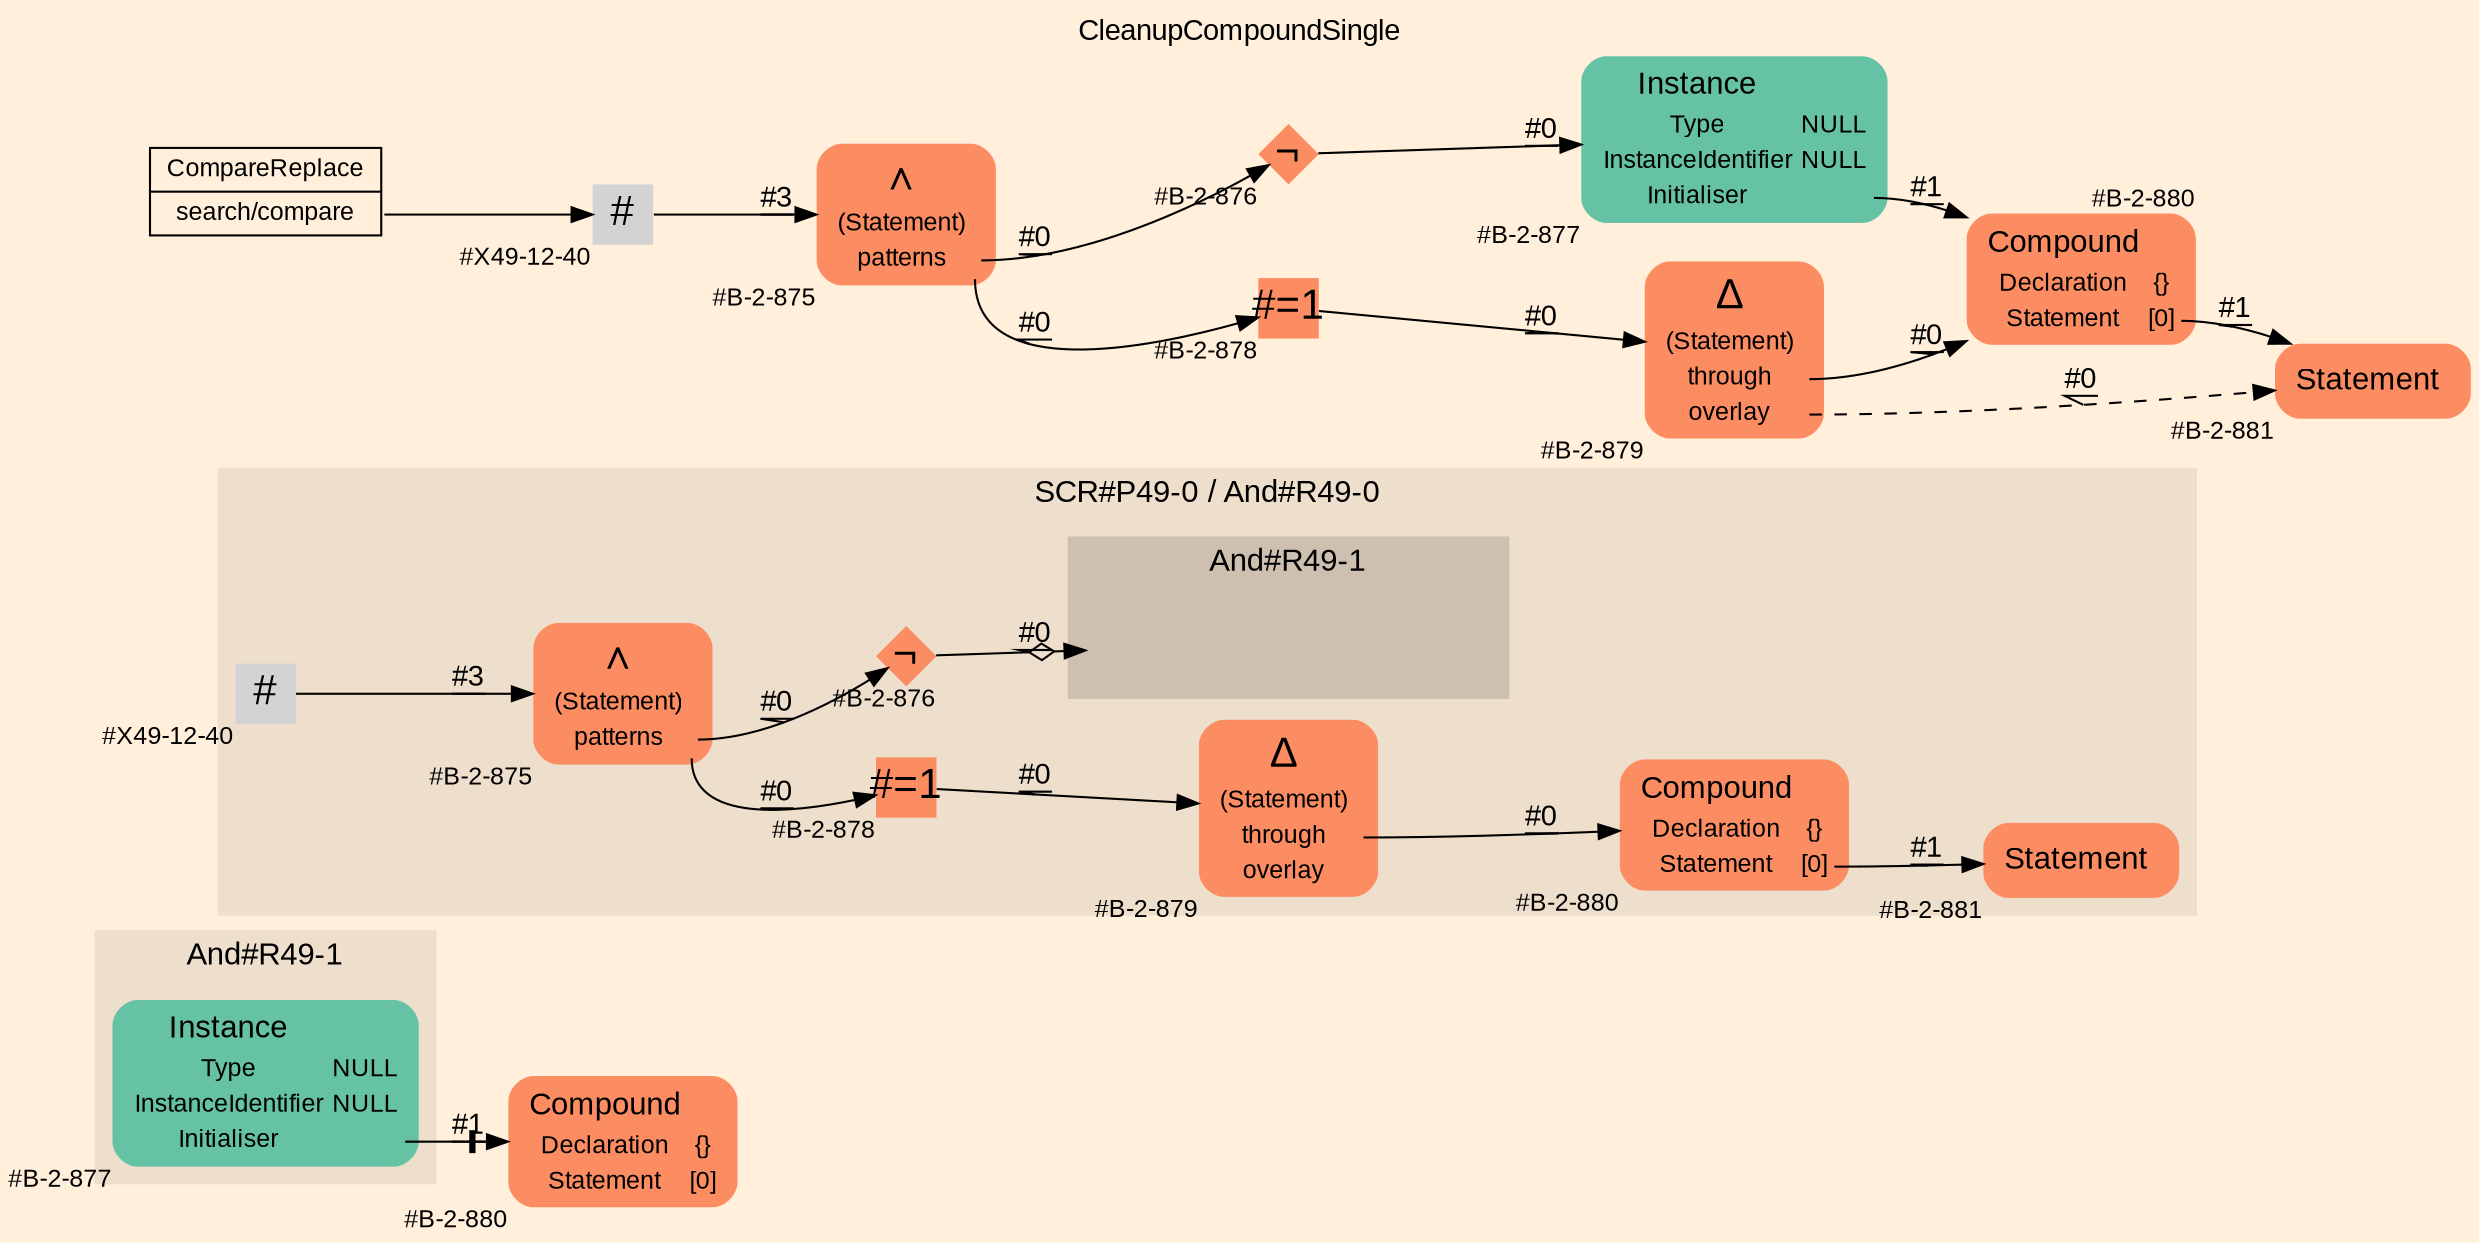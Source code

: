 digraph "CleanupCompoundSingle" {
label = "CleanupCompoundSingle"
labelloc = t
graph [
    rankdir = "LR"
    ranksep = 0.3
    bgcolor = antiquewhite1
    color = black
    fontcolor = black
    fontname = "Arial"
];
node [
    fontname = "Arial"
];
edge [
    fontname = "Arial"
];

// -------------------- figure And#R49-1 --------------------
// -------- region And#R49-1 ----------
subgraph "clusterAnd#R49-1" {
    label = "And#R49-1"
    style = "filled"
    color = antiquewhite2
    fontsize = "15"
    // -------- block And#R49-1/#B-2-877 ----------
    "And#R49-1/#B-2-877" [
        shape = "plaintext"
        fillcolor = "/set28/1"
        xlabel = "#B-2-877"
        fontsize = "12"
        fontcolor = black
        label = <<TABLE BORDER="0" CELLBORDER="0" CELLSPACING="0">
         <TR><TD><FONT POINT-SIZE="15" COLOR="black">Instance</FONT></TD><TD></TD></TR>
         <TR><TD><FONT POINT-SIZE="12" COLOR="black">Type</FONT></TD><TD PORT="port0"><FONT POINT-SIZE="12" COLOR="black">NULL</FONT></TD></TR>
         <TR><TD><FONT POINT-SIZE="12" COLOR="black">InstanceIdentifier</FONT></TD><TD PORT="port1"><FONT POINT-SIZE="12" COLOR="black">NULL</FONT></TD></TR>
         <TR><TD><FONT POINT-SIZE="12" COLOR="black">Initialiser</FONT></TD><TD PORT="port2"></TD></TR>
        </TABLE>>
        style = "rounded,filled"
    ];
    
}

// -------- block And#R49-1/#B-2-880 ----------
"And#R49-1/#B-2-880" [
    shape = "plaintext"
    fillcolor = "/set28/2"
    xlabel = "#B-2-880"
    fontsize = "12"
    fontcolor = black
    label = <<TABLE BORDER="0" CELLBORDER="0" CELLSPACING="0">
     <TR><TD><FONT POINT-SIZE="15" COLOR="black">Compound</FONT></TD><TD></TD></TR>
     <TR><TD><FONT POINT-SIZE="12" COLOR="black">Declaration</FONT></TD><TD PORT="port0"><FONT POINT-SIZE="12" COLOR="black">{}</FONT></TD></TR>
     <TR><TD><FONT POINT-SIZE="12" COLOR="black">Statement</FONT></TD><TD PORT="port1"><FONT POINT-SIZE="12" COLOR="black">[0]</FONT></TD></TR>
    </TABLE>>
    style = "rounded,filled"
];

"And#R49-1/#B-2-877":port2 -> "And#R49-1/#B-2-880" [
    arrowhead="normalnonetee"
    label = "#1"
    decorate = true
    color = black
    fontcolor = black
];


// -------------------- figure And#R49-0 --------------------
// -------- region And#R49-0 ----------
subgraph "clusterAnd#R49-0" {
    label = "SCR#P49-0 / And#R49-0"
    style = "filled"
    color = antiquewhite2
    fontsize = "15"
    // -------- block And#R49-0/#B-2-878 ----------
    "And#R49-0/#B-2-878" [
        shape = "square"
        fillcolor = "/set28/2"
        xlabel = "#B-2-878"
        fontsize = "12"
        fontcolor = black
        label = <<FONT POINT-SIZE="20" COLOR="black">#=1</FONT>>
        style = "filled"
        penwidth = 0.0
        fixedsize = true
        width = 0.4
        height = 0.4
    ];
    
    // -------- block And#R49-0/#B-2-879 ----------
    "And#R49-0/#B-2-879" [
        shape = "plaintext"
        fillcolor = "/set28/2"
        xlabel = "#B-2-879"
        fontsize = "12"
        fontcolor = black
        label = <<TABLE BORDER="0" CELLBORDER="0" CELLSPACING="0">
         <TR><TD><FONT POINT-SIZE="20" COLOR="black">Δ</FONT></TD><TD></TD></TR>
         <TR><TD><FONT POINT-SIZE="12" COLOR="black">(Statement)</FONT></TD><TD PORT="port0"></TD></TR>
         <TR><TD><FONT POINT-SIZE="12" COLOR="black">through</FONT></TD><TD PORT="port1"></TD></TR>
         <TR><TD><FONT POINT-SIZE="12" COLOR="black">overlay</FONT></TD><TD PORT="port2"></TD></TR>
        </TABLE>>
        style = "rounded,filled"
    ];
    
    // -------- block And#R49-0/#B-2-880 ----------
    "And#R49-0/#B-2-880" [
        shape = "plaintext"
        fillcolor = "/set28/2"
        xlabel = "#B-2-880"
        fontsize = "12"
        fontcolor = black
        label = <<TABLE BORDER="0" CELLBORDER="0" CELLSPACING="0">
         <TR><TD><FONT POINT-SIZE="15" COLOR="black">Compound</FONT></TD><TD></TD></TR>
         <TR><TD><FONT POINT-SIZE="12" COLOR="black">Declaration</FONT></TD><TD PORT="port0"><FONT POINT-SIZE="12" COLOR="black">{}</FONT></TD></TR>
         <TR><TD><FONT POINT-SIZE="12" COLOR="black">Statement</FONT></TD><TD PORT="port1"><FONT POINT-SIZE="12" COLOR="black">[0]</FONT></TD></TR>
        </TABLE>>
        style = "rounded,filled"
    ];
    
    // -------- block And#R49-0/#B-2-881 ----------
    "And#R49-0/#B-2-881" [
        shape = "plaintext"
        fillcolor = "/set28/2"
        xlabel = "#B-2-881"
        fontsize = "12"
        fontcolor = black
        label = <<TABLE BORDER="0" CELLBORDER="0" CELLSPACING="0">
         <TR><TD><FONT POINT-SIZE="15" COLOR="black">Statement</FONT></TD><TD></TD></TR>
        </TABLE>>
        style = "rounded,filled"
    ];
    
    // -------- block And#R49-0/#B-2-875 ----------
    "And#R49-0/#B-2-875" [
        shape = "plaintext"
        fillcolor = "/set28/2"
        xlabel = "#B-2-875"
        fontsize = "12"
        fontcolor = black
        label = <<TABLE BORDER="0" CELLBORDER="0" CELLSPACING="0">
         <TR><TD><FONT POINT-SIZE="20" COLOR="black">∧</FONT></TD><TD></TD></TR>
         <TR><TD><FONT POINT-SIZE="12" COLOR="black">(Statement)</FONT></TD><TD PORT="port0"></TD></TR>
         <TR><TD><FONT POINT-SIZE="12" COLOR="black">patterns</FONT></TD><TD PORT="port1"></TD></TR>
        </TABLE>>
        style = "rounded,filled"
    ];
    
    // -------- block And#R49-0/#B-2-876 ----------
    "And#R49-0/#B-2-876" [
        shape = "diamond"
        fillcolor = "/set28/2"
        xlabel = "#B-2-876"
        fontsize = "12"
        fontcolor = black
        label = <<FONT POINT-SIZE="20" COLOR="black">¬</FONT>>
        style = "filled"
        penwidth = 0.0
        fixedsize = true
        width = 0.4
        height = 0.4
    ];
    
    // -------- block And#R49-0/#X49-12-40 ----------
    "And#R49-0/#X49-12-40" [
        shape = "square"
        xlabel = "#X49-12-40"
        fontsize = "12"
        fontcolor = black
        label = <<FONT POINT-SIZE="20" COLOR="black">#</FONT>>
        style = "filled"
        penwidth = 0.0
        fixedsize = true
        width = 0.4
        height = 0.4
    ];
    
    // -------- region And#R49-0/And#R49-1 ----------
    subgraph "clusterAnd#R49-0/And#R49-1" {
        label = "And#R49-1"
        style = "filled"
        color = antiquewhite3
        fontsize = "15"
        // -------- block And#R49-0/And#R49-1/#B-2-877 ----------
        "And#R49-0/And#R49-1/#B-2-877" [
            shape = none
            fillcolor = "/set28/1"
            xlabel = "#B-2-877"
            fontsize = "12"
            fontcolor = black
            style = "invisible"
        ];
        
    }
    
}

"And#R49-0/#B-2-878" -> "And#R49-0/#B-2-879" [
    label = "#0"
    decorate = true
    color = black
    fontcolor = black
];

"And#R49-0/#B-2-879":port1 -> "And#R49-0/#B-2-880" [
    label = "#0"
    decorate = true
    color = black
    fontcolor = black
];

"And#R49-0/#B-2-880":port1 -> "And#R49-0/#B-2-881" [
    label = "#1"
    decorate = true
    color = black
    fontcolor = black
];

"And#R49-0/#B-2-875":port1 -> "And#R49-0/#B-2-878" [
    label = "#0"
    decorate = true
    color = black
    fontcolor = black
];

"And#R49-0/#B-2-875":port1 -> "And#R49-0/#B-2-876" [
    label = "#0"
    decorate = true
    color = black
    fontcolor = black
];

"And#R49-0/#B-2-876" -> "And#R49-0/And#R49-1/#B-2-877" [
    arrowhead="normalnoneodiamond"
    label = "#0"
    decorate = true
    color = black
    fontcolor = black
];

"And#R49-0/#X49-12-40" -> "And#R49-0/#B-2-875" [
    label = "#3"
    decorate = true
    color = black
    fontcolor = black
];


// -------------------- transformation figure --------------------
// -------- block CR#X49-10-49 ----------
"CR#X49-10-49" [
    shape = "record"
    fillcolor = antiquewhite1
    fontsize = "12"
    fontcolor = black
    label = "<fixed> CompareReplace | <port0> search/compare"
    style = "filled"
    color = black
];

// -------- block #X49-12-40 ----------
"#X49-12-40" [
    shape = "square"
    xlabel = "#X49-12-40"
    fontsize = "12"
    fontcolor = black
    label = <<FONT POINT-SIZE="20" COLOR="black">#</FONT>>
    style = "filled"
    penwidth = 0.0
    fixedsize = true
    width = 0.4
    height = 0.4
];

// -------- block #B-2-875 ----------
"#B-2-875" [
    shape = "plaintext"
    fillcolor = "/set28/2"
    xlabel = "#B-2-875"
    fontsize = "12"
    fontcolor = black
    label = <<TABLE BORDER="0" CELLBORDER="0" CELLSPACING="0">
     <TR><TD><FONT POINT-SIZE="20" COLOR="black">∧</FONT></TD><TD></TD></TR>
     <TR><TD><FONT POINT-SIZE="12" COLOR="black">(Statement)</FONT></TD><TD PORT="port0"></TD></TR>
     <TR><TD><FONT POINT-SIZE="12" COLOR="black">patterns</FONT></TD><TD PORT="port1"></TD></TR>
    </TABLE>>
    style = "rounded,filled"
];

// -------- block #B-2-878 ----------
"#B-2-878" [
    shape = "square"
    fillcolor = "/set28/2"
    xlabel = "#B-2-878"
    fontsize = "12"
    fontcolor = black
    label = <<FONT POINT-SIZE="20" COLOR="black">#=1</FONT>>
    style = "filled"
    penwidth = 0.0
    fixedsize = true
    width = 0.4
    height = 0.4
];

// -------- block #B-2-879 ----------
"#B-2-879" [
    shape = "plaintext"
    fillcolor = "/set28/2"
    xlabel = "#B-2-879"
    fontsize = "12"
    fontcolor = black
    label = <<TABLE BORDER="0" CELLBORDER="0" CELLSPACING="0">
     <TR><TD><FONT POINT-SIZE="20" COLOR="black">Δ</FONT></TD><TD></TD></TR>
     <TR><TD><FONT POINT-SIZE="12" COLOR="black">(Statement)</FONT></TD><TD PORT="port0"></TD></TR>
     <TR><TD><FONT POINT-SIZE="12" COLOR="black">through</FONT></TD><TD PORT="port1"></TD></TR>
     <TR><TD><FONT POINT-SIZE="12" COLOR="black">overlay</FONT></TD><TD PORT="port2"></TD></TR>
    </TABLE>>
    style = "rounded,filled"
];

// -------- block #B-2-880 ----------
"#B-2-880" [
    shape = "plaintext"
    fillcolor = "/set28/2"
    xlabel = "#B-2-880"
    fontsize = "12"
    fontcolor = black
    label = <<TABLE BORDER="0" CELLBORDER="0" CELLSPACING="0">
     <TR><TD><FONT POINT-SIZE="15" COLOR="black">Compound</FONT></TD><TD></TD></TR>
     <TR><TD><FONT POINT-SIZE="12" COLOR="black">Declaration</FONT></TD><TD PORT="port0"><FONT POINT-SIZE="12" COLOR="black">{}</FONT></TD></TR>
     <TR><TD><FONT POINT-SIZE="12" COLOR="black">Statement</FONT></TD><TD PORT="port1"><FONT POINT-SIZE="12" COLOR="black">[0]</FONT></TD></TR>
    </TABLE>>
    style = "rounded,filled"
];

// -------- block #B-2-881 ----------
"#B-2-881" [
    shape = "plaintext"
    fillcolor = "/set28/2"
    xlabel = "#B-2-881"
    fontsize = "12"
    fontcolor = black
    label = <<TABLE BORDER="0" CELLBORDER="0" CELLSPACING="0">
     <TR><TD><FONT POINT-SIZE="15" COLOR="black">Statement</FONT></TD><TD></TD></TR>
    </TABLE>>
    style = "rounded,filled"
];

// -------- block #B-2-876 ----------
"#B-2-876" [
    shape = "diamond"
    fillcolor = "/set28/2"
    xlabel = "#B-2-876"
    fontsize = "12"
    fontcolor = black
    label = <<FONT POINT-SIZE="20" COLOR="black">¬</FONT>>
    style = "filled"
    penwidth = 0.0
    fixedsize = true
    width = 0.4
    height = 0.4
];

// -------- block #B-2-877 ----------
"#B-2-877" [
    shape = "plaintext"
    fillcolor = "/set28/1"
    xlabel = "#B-2-877"
    fontsize = "12"
    fontcolor = black
    label = <<TABLE BORDER="0" CELLBORDER="0" CELLSPACING="0">
     <TR><TD><FONT POINT-SIZE="15" COLOR="black">Instance</FONT></TD><TD></TD></TR>
     <TR><TD><FONT POINT-SIZE="12" COLOR="black">Type</FONT></TD><TD PORT="port0"><FONT POINT-SIZE="12" COLOR="black">NULL</FONT></TD></TR>
     <TR><TD><FONT POINT-SIZE="12" COLOR="black">InstanceIdentifier</FONT></TD><TD PORT="port1"><FONT POINT-SIZE="12" COLOR="black">NULL</FONT></TD></TR>
     <TR><TD><FONT POINT-SIZE="12" COLOR="black">Initialiser</FONT></TD><TD PORT="port2"></TD></TR>
    </TABLE>>
    style = "rounded,filled"
];

"CR#X49-10-49":port0 -> "#X49-12-40" [
    label = ""
    decorate = true
    color = black
    fontcolor = black
];

"#X49-12-40" -> "#B-2-875" [
    label = "#3"
    decorate = true
    color = black
    fontcolor = black
];

"#B-2-875":port1 -> "#B-2-878" [
    label = "#0"
    decorate = true
    color = black
    fontcolor = black
];

"#B-2-875":port1 -> "#B-2-876" [
    label = "#0"
    decorate = true
    color = black
    fontcolor = black
];

"#B-2-878" -> "#B-2-879" [
    label = "#0"
    decorate = true
    color = black
    fontcolor = black
];

"#B-2-879":port1 -> "#B-2-880" [
    label = "#0"
    decorate = true
    color = black
    fontcolor = black
];

"#B-2-879":port2 -> "#B-2-881" [
    style="dashed"
    label = "#0"
    decorate = true
    color = black
    fontcolor = black
];

"#B-2-880":port1 -> "#B-2-881" [
    label = "#1"
    decorate = true
    color = black
    fontcolor = black
];

"#B-2-876" -> "#B-2-877" [
    label = "#0"
    decorate = true
    color = black
    fontcolor = black
];

"#B-2-877":port2 -> "#B-2-880" [
    label = "#1"
    decorate = true
    color = black
    fontcolor = black
];


}
